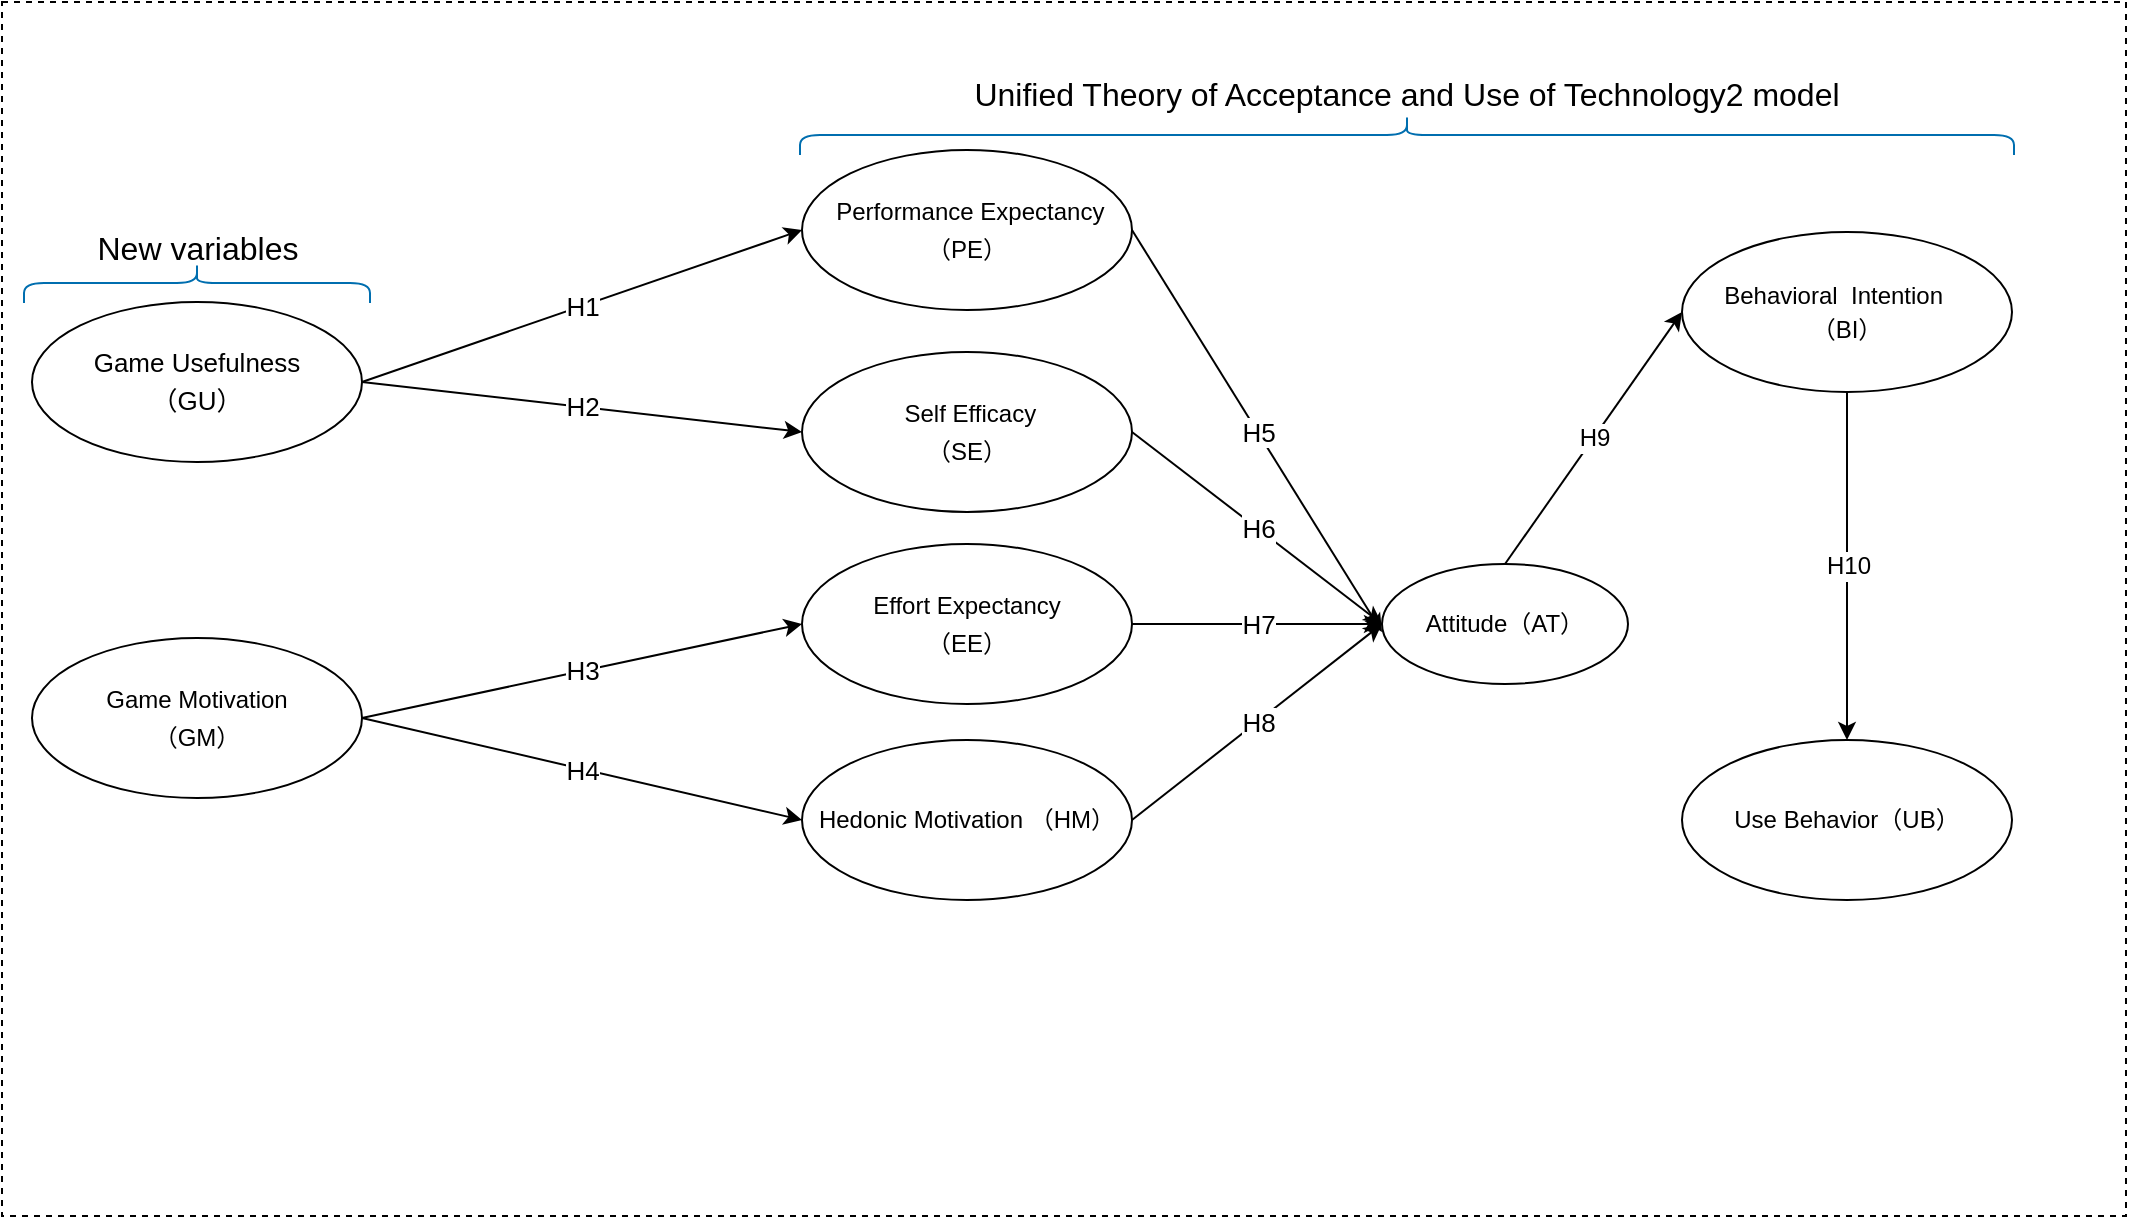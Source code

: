 <mxfile version="15.2.7" type="device"><diagram id="mEfu3jKtlzt5AGpHe08u" name="第 1 页"><mxGraphModel dx="1422" dy="822" grid="0" gridSize="10" guides="1" tooltips="1" connect="1" arrows="1" fold="1" page="1" pageScale="1" pageWidth="1169" pageHeight="827" background="none" math="0" shadow="0"><root><mxCell id="0"/><mxCell id="1" parent="0"/><mxCell id="M5pwZ-Gg1JWB_cBAxmhR-7" value="" style="rounded=0;whiteSpace=wrap;html=1;fontSize=15;dashed=1;" parent="1" vertex="1"><mxGeometry x="65" y="196" width="1062" height="607" as="geometry"/></mxCell><mxCell id="Zeq0rWXAbyBiRXFbGb7i-3" value="&lt;p style=&quot;line-height: 140%&quot;&gt;&lt;span style=&quot;font-size: 13px&quot;&gt;Game Usefulness&lt;/span&gt;&lt;br style=&quot;font-size: 13px&quot;&gt;&lt;span style=&quot;font-size: 13px&quot;&gt;（GU）&lt;/span&gt;&lt;/p&gt;" style="ellipse;whiteSpace=wrap;html=1;spacingBottom=0;fontSize=13;fontStyle=0;" parent="1" vertex="1"><mxGeometry x="80" y="346" width="165" height="80" as="geometry"/></mxCell><mxCell id="Zeq0rWXAbyBiRXFbGb7i-5" value="&lt;p style=&quot;line-height: 140%&quot;&gt;&lt;span style=&quot;font-size: 12px&quot;&gt;Game Motivation&lt;/span&gt;&lt;br style=&quot;font-size: 12px&quot;&gt;&lt;span style=&quot;font-size: 12px&quot;&gt;（GM）&lt;/span&gt;&lt;br&gt;&lt;/p&gt;" style="ellipse;whiteSpace=wrap;html=1;spacingBottom=0;fontSize=13;fontStyle=0;" parent="1" vertex="1"><mxGeometry x="80" y="514" width="165" height="80" as="geometry"/></mxCell><mxCell id="Zeq0rWXAbyBiRXFbGb7i-6" value="&lt;p style=&quot;line-height: 140%&quot;&gt;&lt;span style=&quot;font-size: 12px&quot;&gt;Attitude（AT）&lt;/span&gt;&lt;br&gt;&lt;/p&gt;" style="ellipse;whiteSpace=wrap;html=1;spacingBottom=0;fontSize=13;fontStyle=0;" parent="1" vertex="1"><mxGeometry x="755" y="477" width="123" height="60" as="geometry"/></mxCell><mxCell id="Zeq0rWXAbyBiRXFbGb7i-8" value="&lt;p style=&quot;line-height: 140%&quot;&gt;&lt;span style=&quot;font-size: 12px&quot;&gt;&amp;nbsp;Performance Expectancy（PE）&lt;/span&gt;&lt;br&gt;&lt;/p&gt;" style="ellipse;whiteSpace=wrap;html=1;spacingBottom=0;fontSize=13;fontStyle=0;" parent="1" vertex="1"><mxGeometry x="465" y="270" width="165" height="80" as="geometry"/></mxCell><mxCell id="Zeq0rWXAbyBiRXFbGb7i-9" value="&lt;p style=&quot;line-height: 140%&quot;&gt;&lt;span style=&quot;font-size: 12px&quot;&gt;&amp;nbsp;Self Efficacy&lt;/span&gt;&lt;br style=&quot;font-size: 12px&quot;&gt;&lt;span style=&quot;font-size: 12px&quot;&gt;（SE）&lt;/span&gt;&lt;br&gt;&lt;/p&gt;" style="ellipse;whiteSpace=wrap;html=1;spacingBottom=0;fontSize=13;fontStyle=0;" parent="1" vertex="1"><mxGeometry x="465" y="371" width="165" height="80" as="geometry"/></mxCell><mxCell id="Zeq0rWXAbyBiRXFbGb7i-10" value="&lt;p style=&quot;line-height: 140%&quot;&gt;&lt;span style=&quot;font-size: 12px&quot;&gt;Effort Expectancy&lt;/span&gt;&lt;br style=&quot;font-size: 12px&quot;&gt;&lt;span style=&quot;font-size: 12px&quot;&gt;（EE）&lt;/span&gt;&lt;br&gt;&lt;/p&gt;" style="ellipse;whiteSpace=wrap;html=1;spacingBottom=0;fontSize=13;fontStyle=0;" parent="1" vertex="1"><mxGeometry x="465" y="467" width="165" height="80" as="geometry"/></mxCell><mxCell id="Zeq0rWXAbyBiRXFbGb7i-11" value="&lt;p style=&quot;line-height: 140%&quot;&gt;&lt;span style=&quot;font-size: 12px&quot;&gt;Hedonic Motivation （HM）&lt;/span&gt;&lt;br&gt;&lt;/p&gt;" style="ellipse;whiteSpace=wrap;html=1;spacingBottom=0;fontSize=13;fontStyle=0;" parent="1" vertex="1"><mxGeometry x="465" y="565" width="165" height="80" as="geometry"/></mxCell><mxCell id="Zeq0rWXAbyBiRXFbGb7i-13" value="H1" style="endArrow=classic;html=1;fontSize=13;exitX=1;exitY=0.5;exitDx=0;exitDy=0;entryX=0;entryY=0.5;entryDx=0;entryDy=0;" parent="1" source="Zeq0rWXAbyBiRXFbGb7i-3" target="Zeq0rWXAbyBiRXFbGb7i-8" edge="1"><mxGeometry width="50" height="50" relative="1" as="geometry"><mxPoint x="375" y="361" as="sourcePoint"/><mxPoint x="425" y="311" as="targetPoint"/></mxGeometry></mxCell><mxCell id="Zeq0rWXAbyBiRXFbGb7i-14" value="H2" style="endArrow=classic;html=1;fontSize=13;entryX=0;entryY=0.5;entryDx=0;entryDy=0;exitX=1;exitY=0.5;exitDx=0;exitDy=0;" parent="1" source="Zeq0rWXAbyBiRXFbGb7i-3" target="Zeq0rWXAbyBiRXFbGb7i-9" edge="1"><mxGeometry width="50" height="50" relative="1" as="geometry"><mxPoint x="295" y="561" as="sourcePoint"/><mxPoint x="345" y="511" as="targetPoint"/></mxGeometry></mxCell><mxCell id="Zeq0rWXAbyBiRXFbGb7i-17" value="H3" style="endArrow=classic;html=1;fontSize=13;exitX=1;exitY=0.5;exitDx=0;exitDy=0;entryX=0;entryY=0.5;entryDx=0;entryDy=0;" parent="1" source="Zeq0rWXAbyBiRXFbGb7i-5" target="Zeq0rWXAbyBiRXFbGb7i-10" edge="1"><mxGeometry width="50" height="50" relative="1" as="geometry"><mxPoint x="345" y="661" as="sourcePoint"/><mxPoint x="395" y="611" as="targetPoint"/></mxGeometry></mxCell><mxCell id="Zeq0rWXAbyBiRXFbGb7i-18" value="H4" style="endArrow=classic;html=1;fontSize=13;exitX=1;exitY=0.5;exitDx=0;exitDy=0;entryX=0;entryY=0.5;entryDx=0;entryDy=0;" parent="1" source="Zeq0rWXAbyBiRXFbGb7i-5" target="Zeq0rWXAbyBiRXFbGb7i-11" edge="1"><mxGeometry width="50" height="50" relative="1" as="geometry"><mxPoint x="255" y="517" as="sourcePoint"/><mxPoint x="475" y="421" as="targetPoint"/></mxGeometry></mxCell><mxCell id="Zeq0rWXAbyBiRXFbGb7i-20" value="H7" style="endArrow=classic;html=1;fontSize=13;exitX=1;exitY=0.5;exitDx=0;exitDy=0;entryX=0;entryY=0.5;entryDx=0;entryDy=0;" parent="1" source="Zeq0rWXAbyBiRXFbGb7i-10" target="Zeq0rWXAbyBiRXFbGb7i-6" edge="1"><mxGeometry width="50" height="50" relative="1" as="geometry"><mxPoint x="645" y="711" as="sourcePoint"/><mxPoint x="725" y="551" as="targetPoint"/></mxGeometry></mxCell><mxCell id="Zeq0rWXAbyBiRXFbGb7i-21" value="H5" style="endArrow=classic;html=1;fontSize=13;exitX=1;exitY=0.5;exitDx=0;exitDy=0;" parent="1" source="Zeq0rWXAbyBiRXFbGb7i-8" edge="1"><mxGeometry width="50" height="50" relative="1" as="geometry"><mxPoint x="640" y="517" as="sourcePoint"/><mxPoint x="755" y="511" as="targetPoint"/></mxGeometry></mxCell><mxCell id="Zeq0rWXAbyBiRXFbGb7i-22" value="H6" style="endArrow=classic;html=1;fontSize=13;exitX=1;exitY=0.5;exitDx=0;exitDy=0;entryX=0;entryY=0.5;entryDx=0;entryDy=0;" parent="1" source="Zeq0rWXAbyBiRXFbGb7i-9" target="Zeq0rWXAbyBiRXFbGb7i-6" edge="1"><mxGeometry width="50" height="50" relative="1" as="geometry"><mxPoint x="640" y="320" as="sourcePoint"/><mxPoint x="785" y="421" as="targetPoint"/></mxGeometry></mxCell><mxCell id="Zeq0rWXAbyBiRXFbGb7i-23" value="H8" style="endArrow=classic;html=1;fontSize=13;exitX=1;exitY=0.5;exitDx=0;exitDy=0;entryX=0;entryY=0.5;entryDx=0;entryDy=0;" parent="1" source="Zeq0rWXAbyBiRXFbGb7i-11" target="Zeq0rWXAbyBiRXFbGb7i-6" edge="1"><mxGeometry width="50" height="50" relative="1" as="geometry"><mxPoint x="640" y="517" as="sourcePoint"/><mxPoint x="705" y="541" as="targetPoint"/></mxGeometry></mxCell><mxCell id="Zeq0rWXAbyBiRXFbGb7i-25" value="&lt;p class=&quot;MDPI42tablebody&quot; style=&quot;line-height: normal&quot;&gt;&amp;nbsp;Behavioral&amp;nbsp; Intention&amp;nbsp; &amp;nbsp; &amp;nbsp; （BI）&lt;br&gt;&lt;/p&gt;" style="ellipse;whiteSpace=wrap;html=1;spacingBottom=0;fontSize=12;fontStyle=0;spacing=0;" parent="1" vertex="1"><mxGeometry x="905" y="311" width="165" height="80" as="geometry"/></mxCell><mxCell id="Zeq0rWXAbyBiRXFbGb7i-26" value="&lt;p style=&quot;line-height: 140%&quot;&gt;&lt;span style=&quot;font-size: 12px&quot;&gt;Use Behavior（UB）&lt;/span&gt;&lt;br&gt;&lt;/p&gt;" style="ellipse;whiteSpace=wrap;html=1;spacingBottom=0;fontSize=13;fontStyle=0;" parent="1" vertex="1"><mxGeometry x="905" y="565" width="165" height="80" as="geometry"/></mxCell><mxCell id="Zeq0rWXAbyBiRXFbGb7i-27" value="H9" style="endArrow=classic;html=1;fontSize=12;exitX=0.5;exitY=0;exitDx=0;exitDy=0;entryX=0;entryY=0.5;entryDx=0;entryDy=0;" parent="1" source="Zeq0rWXAbyBiRXFbGb7i-6" target="Zeq0rWXAbyBiRXFbGb7i-25" edge="1"><mxGeometry width="50" height="50" relative="1" as="geometry"><mxPoint x="835" y="401" as="sourcePoint"/><mxPoint x="885" y="351" as="targetPoint"/></mxGeometry></mxCell><mxCell id="Zeq0rWXAbyBiRXFbGb7i-28" value="H10" style="endArrow=classic;html=1;fontSize=12;exitX=0.5;exitY=1;exitDx=0;exitDy=0;entryX=0.5;entryY=0;entryDx=0;entryDy=0;" parent="1" source="Zeq0rWXAbyBiRXFbGb7i-25" target="Zeq0rWXAbyBiRXFbGb7i-26" edge="1"><mxGeometry width="50" height="50" relative="1" as="geometry"><mxPoint x="805" y="351" as="sourcePoint"/><mxPoint x="985" y="561" as="targetPoint"/></mxGeometry></mxCell><mxCell id="M5pwZ-Gg1JWB_cBAxmhR-1" value="" style="shape=curlyBracket;whiteSpace=wrap;html=1;rounded=1;flipH=1;rotation=-90;fillColor=#1ba1e2;strokeColor=#006EAF;fontColor=#ffffff;" parent="1" vertex="1"><mxGeometry x="152.5" y="250" width="20" height="173" as="geometry"/></mxCell><mxCell id="M5pwZ-Gg1JWB_cBAxmhR-4" value="New variables" style="text;html=1;strokeColor=none;fillColor=none;align=center;verticalAlign=middle;whiteSpace=wrap;rounded=0;fontSize=16;" parent="1" vertex="1"><mxGeometry x="109.75" y="309" width="105.5" height="20" as="geometry"/></mxCell><mxCell id="M5pwZ-Gg1JWB_cBAxmhR-5" value="" style="shape=curlyBracket;whiteSpace=wrap;html=1;rounded=1;flipH=1;rotation=-90;fillColor=#1ba1e2;strokeColor=#006EAF;fontColor=#ffffff;" parent="1" vertex="1"><mxGeometry x="757.5" y="-41" width="20" height="607" as="geometry"/></mxCell><mxCell id="M5pwZ-Gg1JWB_cBAxmhR-6" value="Unified Theory of Acceptance and Use of Technology2 model" style="text;html=1;strokeColor=none;fillColor=none;align=center;verticalAlign=middle;whiteSpace=wrap;rounded=0;fontSize=16;" parent="1" vertex="1"><mxGeometry x="542" y="232" width="451" height="20" as="geometry"/></mxCell></root></mxGraphModel></diagram></mxfile>